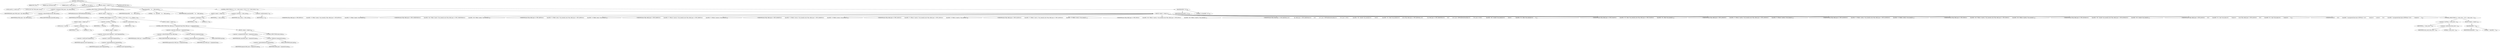 digraph "_TIFFPrintField" {  
"3133" [label = <(METHOD,_TIFFPrintField)<SUB>75</SUB>> ]
"3134" [label = <(PARAM,FILE *fd)<SUB>75</SUB>> ]
"3135" [label = <(PARAM,const TIFFField *fip)<SUB>75</SUB>> ]
"3136" [label = <(PARAM,uint32_t value_count)<SUB>76</SUB>> ]
"3137" [label = <(PARAM,void *raw_data)<SUB>76</SUB>> ]
"3138" [label = <(BLOCK,&lt;empty&gt;,&lt;empty&gt;)<SUB>77</SUB>> ]
"3139" [label = <(LOCAL,uint32_t j: uint32_t)<SUB>78</SUB>> ]
"3140" [label = <(LOCAL,const char* field_name: char)<SUB>82</SUB>> ]
"3141" [label = <(&lt;operator&gt;.assignment,*field_name = fip-&gt;field_name)<SUB>82</SUB>> ]
"3142" [label = <(IDENTIFIER,field_name,*field_name = fip-&gt;field_name)<SUB>82</SUB>> ]
"3143" [label = <(&lt;operator&gt;.indirectFieldAccess,fip-&gt;field_name)<SUB>82</SUB>> ]
"3144" [label = <(IDENTIFIER,fip,*field_name = fip-&gt;field_name)<SUB>82</SUB>> ]
"3145" [label = <(FIELD_IDENTIFIER,field_name,field_name)<SUB>82</SUB>> ]
"3146" [label = <(CONTROL_STRUCTURE,if (TIFFFieldIsAnonymous(fip)),if (TIFFFieldIsAnonymous(fip)))<SUB>83</SUB>> ]
"3147" [label = <(TIFFFieldIsAnonymous,TIFFFieldIsAnonymous(fip))<SUB>83</SUB>> ]
"3148" [label = <(IDENTIFIER,fip,TIFFFieldIsAnonymous(fip))<SUB>83</SUB>> ]
"3149" [label = <(BLOCK,&lt;empty&gt;,&lt;empty&gt;)<SUB>84</SUB>> ]
"3150" [label = <(CONTROL_STRUCTURE,for (size_t i = 0;i &lt; NTAGS;++i),for (size_t i = 0;i &lt; NTAGS;++i))<SUB>85</SUB>> ]
"3151" [label = <(BLOCK,&lt;empty&gt;,&lt;empty&gt;)<SUB>85</SUB>> ]
"3152" [label = <(LOCAL,size_t i: size_t)<SUB>85</SUB>> ]
"3153" [label = <(&lt;operator&gt;.assignment,i = 0)<SUB>85</SUB>> ]
"3154" [label = <(IDENTIFIER,i,i = 0)<SUB>85</SUB>> ]
"3155" [label = <(LITERAL,0,i = 0)<SUB>85</SUB>> ]
"3156" [label = <(&lt;operator&gt;.lessThan,i &lt; NTAGS)<SUB>85</SUB>> ]
"3157" [label = <(IDENTIFIER,i,i &lt; NTAGS)<SUB>85</SUB>> ]
"3158" [label = <(NTAGS,NTAGS)<SUB>85</SUB>> ]
"3159" [label = <(BLOCK,&lt;empty&gt;,&lt;empty&gt;)> ]
"3160" [label = <(&lt;operator&gt;.division,sizeof (tagnames) / sizeof (tagnames[0]))<SUB>85</SUB>> ]
"3161" [label = <(&lt;operator&gt;.sizeOf,sizeof (tagnames))<SUB>85</SUB>> ]
"3162" [label = <(IDENTIFIER,tagnames,sizeof (tagnames))<SUB>85</SUB>> ]
"3163" [label = <(&lt;operator&gt;.sizeOf,sizeof (tagnames[0]))<SUB>85</SUB>> ]
"3164" [label = <(&lt;operator&gt;.indirectIndexAccess,tagnames[0])<SUB>85</SUB>> ]
"3165" [label = <(IDENTIFIER,tagnames,sizeof (tagnames[0]))<SUB>85</SUB>> ]
"3166" [label = <(LITERAL,0,sizeof (tagnames[0]))<SUB>85</SUB>> ]
"3167" [label = <(&lt;operator&gt;.preIncrement,++i)<SUB>85</SUB>> ]
"3168" [label = <(IDENTIFIER,i,++i)<SUB>85</SUB>> ]
"3169" [label = <(BLOCK,&lt;empty&gt;,&lt;empty&gt;)<SUB>86</SUB>> ]
"3170" [label = <(CONTROL_STRUCTURE,if (fip-&gt;field_tag == tagnames[i].tag),if (fip-&gt;field_tag == tagnames[i].tag))<SUB>87</SUB>> ]
"3171" [label = <(&lt;operator&gt;.equals,fip-&gt;field_tag == tagnames[i].tag)<SUB>87</SUB>> ]
"3172" [label = <(&lt;operator&gt;.indirectFieldAccess,fip-&gt;field_tag)<SUB>87</SUB>> ]
"3173" [label = <(IDENTIFIER,fip,fip-&gt;field_tag == tagnames[i].tag)<SUB>87</SUB>> ]
"3174" [label = <(FIELD_IDENTIFIER,field_tag,field_tag)<SUB>87</SUB>> ]
"3175" [label = <(&lt;operator&gt;.fieldAccess,tagnames[i].tag)<SUB>87</SUB>> ]
"3176" [label = <(&lt;operator&gt;.indirectIndexAccess,tagnames[i])<SUB>87</SUB>> ]
"3177" [label = <(IDENTIFIER,tagnames,fip-&gt;field_tag == tagnames[i].tag)<SUB>87</SUB>> ]
"3178" [label = <(IDENTIFIER,i,fip-&gt;field_tag == tagnames[i].tag)<SUB>87</SUB>> ]
"3179" [label = <(FIELD_IDENTIFIER,tag,tag)<SUB>87</SUB>> ]
"3180" [label = <(BLOCK,&lt;empty&gt;,&lt;empty&gt;)<SUB>88</SUB>> ]
"3181" [label = <(&lt;operator&gt;.assignment,field_name = tagnames[i].name)<SUB>89</SUB>> ]
"3182" [label = <(IDENTIFIER,field_name,field_name = tagnames[i].name)<SUB>89</SUB>> ]
"3183" [label = <(&lt;operator&gt;.fieldAccess,tagnames[i].name)<SUB>89</SUB>> ]
"3184" [label = <(&lt;operator&gt;.indirectIndexAccess,tagnames[i])<SUB>89</SUB>> ]
"3185" [label = <(IDENTIFIER,tagnames,field_name = tagnames[i].name)<SUB>89</SUB>> ]
"3186" [label = <(IDENTIFIER,i,field_name = tagnames[i].name)<SUB>89</SUB>> ]
"3187" [label = <(FIELD_IDENTIFIER,name,name)<SUB>89</SUB>> ]
"3188" [label = <(CONTROL_STRUCTURE,break;,break;)<SUB>90</SUB>> ]
"3189" [label = <(fprintf,fprintf(fd, &quot;  %s: &quot;, field_name))<SUB>94</SUB>> ]
"3190" [label = <(IDENTIFIER,fd,fprintf(fd, &quot;  %s: &quot;, field_name))<SUB>94</SUB>> ]
"3191" [label = <(LITERAL,&quot;  %s: &quot;,fprintf(fd, &quot;  %s: &quot;, field_name))<SUB>94</SUB>> ]
"3192" [label = <(IDENTIFIER,field_name,fprintf(fd, &quot;  %s: &quot;, field_name))<SUB>94</SUB>> ]
"3193" [label = <(CONTROL_STRUCTURE,for (j = 0;j &lt; value_count;j++),for (j = 0;j &lt; value_count;j++))<SUB>96</SUB>> ]
"3194" [label = <(BLOCK,&lt;empty&gt;,&lt;empty&gt;)<SUB>96</SUB>> ]
"3195" [label = <(&lt;operator&gt;.assignment,j = 0)<SUB>96</SUB>> ]
"3196" [label = <(IDENTIFIER,j,j = 0)<SUB>96</SUB>> ]
"3197" [label = <(LITERAL,0,j = 0)<SUB>96</SUB>> ]
"3198" [label = <(&lt;operator&gt;.lessThan,j &lt; value_count)<SUB>96</SUB>> ]
"3199" [label = <(IDENTIFIER,j,j &lt; value_count)<SUB>96</SUB>> ]
"3200" [label = <(IDENTIFIER,value_count,j &lt; value_count)<SUB>96</SUB>> ]
"3201" [label = <(&lt;operator&gt;.postIncrement,j++)<SUB>96</SUB>> ]
"3202" [label = <(IDENTIFIER,j,j++)<SUB>96</SUB>> ]
"3203" [label = <(BLOCK,&lt;empty&gt;,&lt;empty&gt;)<SUB>97</SUB>> ]
"3204" [label = <(UNKNOWN,if (fip-&gt;field_type == TIFF_BYTE)\012            fprintf(fd, &quot;%&quot; PRIu8, ((uint8_t *)raw_data)[j]);,if (fip-&gt;field_type == TIFF_BYTE)\012            fprintf(fd, &quot;%&quot; PRIu8, ((uint8_t *)raw_data)[j]);)<SUB>98</SUB>> ]
"3205" [label = <(UNKNOWN,else if (fip-&gt;field_type == TIFF_UNDEFINED)\012            fprintf(fd, &quot;0x%&quot; PRIx8, ((uint8_t *)raw_data)[j]);,else if (fip-&gt;field_type == TIFF_UNDEFINED)\012            fprintf(fd, &quot;0x%&quot; PRIx8, ((uint8_t *)raw_data)[j]);)<SUB>100</SUB>> ]
"3206" [label = <(UNKNOWN,else if (fip-&gt;field_type == TIFF_SBYTE)\012            fprintf(fd, &quot;%&quot; PRId8, ((int8_t *)raw_data)[j]);,else if (fip-&gt;field_type == TIFF_SBYTE)\012            fprintf(fd, &quot;%&quot; PRId8, ((int8_t *)raw_data)[j]);)<SUB>102</SUB>> ]
"3207" [label = <(UNKNOWN,else if (fip-&gt;field_type == TIFF_SHORT)\012            fprintf(fd, &quot;%&quot; PRIu16, ((uint16_t *)raw_data)[j]);,else if (fip-&gt;field_type == TIFF_SHORT)\012            fprintf(fd, &quot;%&quot; PRIu16, ((uint16_t *)raw_data)[j]);)<SUB>104</SUB>> ]
"3208" [label = <(UNKNOWN,else if (fip-&gt;field_type == TIFF_SSHORT)\012            fprintf(fd, &quot;%&quot; PRId16, ((int16_t *)raw_data)[j]);,else if (fip-&gt;field_type == TIFF_SSHORT)\012            fprintf(fd, &quot;%&quot; PRId16, ((int16_t *)raw_data)[j]);)<SUB>106</SUB>> ]
"3209" [label = <(UNKNOWN,else if (fip-&gt;field_type == TIFF_LONG)\012            fprintf(fd, &quot;%&quot; PRIu32, ((uint32_t *)raw_data)[j]);,else if (fip-&gt;field_type == TIFF_LONG)\012            fprintf(fd, &quot;%&quot; PRIu32, ((uint32_t *)raw_data)[j]);)<SUB>108</SUB>> ]
"3210" [label = <(UNKNOWN,else if (fip-&gt;field_type == TIFF_SLONG)\012            fprintf(fd, &quot;%&quot; PRId32, ((int32_t *)raw_data)[j]);,else if (fip-&gt;field_type == TIFF_SLONG)\012            fprintf(fd, &quot;%&quot; PRId32, ((int32_t *)raw_data)[j]);)<SUB>110</SUB>> ]
"3211" [label = <(UNKNOWN,else if (fip-&gt;field_type == TIFF_IFD)\012            fprintf(fd, &quot;0x%&quot; PRIx32, ((uint32_t *)raw_data)[j]);,else if (fip-&gt;field_type == TIFF_IFD)\012            fprintf(fd, &quot;0x%&quot; PRIx32, ((uint32_t *)raw_data)[j]);)<SUB>112</SUB>> ]
"3212" [label = <(UNKNOWN,else if (fip-&gt;field_type == TIFF_RATIONAL ||\012                 fip-&gt;field_type == TIFF_SRATIONAL)\012        {\012            int tv_size = TIFFFieldSetGetSize(fip);\012            if (tv_size == 8)\012                fprintf(fd, &quot;%lf&quot;, ((double *)raw_data)[j]);\012            else\012                fprintf(fd, &quot;%f&quot;, ((float *)raw_data)[j]);\012        },else if (fip-&gt;field_type == TIFF_RATIONAL ||\012                 fip-&gt;field_type == TIFF_SRATIONAL)\012        {\012            int tv_size = TIFFFieldSetGetSize(fip);\012            if (tv_size == 8)\012                fprintf(fd, &quot;%lf&quot;, ((double *)raw_data)[j]);\012            else\012                fprintf(fd, &quot;%f&quot;, ((float *)raw_data)[j]);\012        })<SUB>114</SUB>> ]
"3213" [label = <(UNKNOWN,else if (fip-&gt;field_type == TIFF_FLOAT)\012            fprintf(fd, &quot;%f&quot;, ((float *)raw_data)[j]);,else if (fip-&gt;field_type == TIFF_FLOAT)\012            fprintf(fd, &quot;%f&quot;, ((float *)raw_data)[j]);)<SUB>123</SUB>> ]
"3214" [label = <(UNKNOWN,else if (fip-&gt;field_type == TIFF_LONG8)\012            fprintf(fd, &quot;%&quot; PRIu64, ((uint64_t *)raw_data)[j]);,else if (fip-&gt;field_type == TIFF_LONG8)\012            fprintf(fd, &quot;%&quot; PRIu64, ((uint64_t *)raw_data)[j]);)<SUB>125</SUB>> ]
"3215" [label = <(UNKNOWN,else if (fip-&gt;field_type == TIFF_SLONG8)\012            fprintf(fd, &quot;%&quot; PRId64, ((int64_t *)raw_data)[j]);,else if (fip-&gt;field_type == TIFF_SLONG8)\012            fprintf(fd, &quot;%&quot; PRId64, ((int64_t *)raw_data)[j]);)<SUB>127</SUB>> ]
"3216" [label = <(UNKNOWN,else if (fip-&gt;field_type == TIFF_IFD8)\012            fprintf(fd, &quot;0x%&quot; PRIx64, ((uint64_t *)raw_data)[j]);,else if (fip-&gt;field_type == TIFF_IFD8)\012            fprintf(fd, &quot;0x%&quot; PRIx64, ((uint64_t *)raw_data)[j]);)<SUB>129</SUB>> ]
"3217" [label = <(UNKNOWN,else if (fip-&gt;field_type == TIFF_DOUBLE)\012            fprintf(fd, &quot;%lf&quot;, ((double *)raw_data)[j]);,else if (fip-&gt;field_type == TIFF_DOUBLE)\012            fprintf(fd, &quot;%lf&quot;, ((double *)raw_data)[j]);)<SUB>131</SUB>> ]
"3218" [label = <(UNKNOWN,else if (fip-&gt;field_type == TIFF_ASCII)\012        {\012            fprintf(fd, &quot;%s&quot;, (char *)raw_data);\012            break;\012        },else if (fip-&gt;field_type == TIFF_ASCII)\012        {\012            fprintf(fd, &quot;%s&quot;, (char *)raw_data);\012            break;\012        })<SUB>133</SUB>> ]
"3219" [label = <(UNKNOWN,else\012        {\012            fprintf(fd, &quot;&lt;unsupported data type in TIFFPrint&gt;&quot;);\012            break;\012        },else\012        {\012            fprintf(fd, &quot;&lt;unsupported data type in TIFFPrint&gt;&quot;);\012            break;\012        })<SUB>138</SUB>> ]
"3220" [label = <(CONTROL_STRUCTURE,if (j &lt; value_count - 1),if (j &lt; value_count - 1))<SUB>144</SUB>> ]
"3221" [label = <(&lt;operator&gt;.lessThan,j &lt; value_count - 1)<SUB>144</SUB>> ]
"3222" [label = <(IDENTIFIER,j,j &lt; value_count - 1)<SUB>144</SUB>> ]
"3223" [label = <(&lt;operator&gt;.subtraction,value_count - 1)<SUB>144</SUB>> ]
"3224" [label = <(IDENTIFIER,value_count,value_count - 1)<SUB>144</SUB>> ]
"3225" [label = <(LITERAL,1,value_count - 1)<SUB>144</SUB>> ]
"3226" [label = <(BLOCK,&lt;empty&gt;,&lt;empty&gt;)<SUB>145</SUB>> ]
"3227" [label = <(fprintf,fprintf(fd, &quot;,&quot;))<SUB>145</SUB>> ]
"3228" [label = <(IDENTIFIER,fd,fprintf(fd, &quot;,&quot;))<SUB>145</SUB>> ]
"3229" [label = <(LITERAL,&quot;,&quot;,fprintf(fd, &quot;,&quot;))<SUB>145</SUB>> ]
"3230" [label = <(fprintf,fprintf(fd, &quot;\n&quot;))<SUB>148</SUB>> ]
"3231" [label = <(IDENTIFIER,fd,fprintf(fd, &quot;\n&quot;))<SUB>148</SUB>> ]
"3232" [label = <(LITERAL,&quot;\n&quot;,fprintf(fd, &quot;\n&quot;))<SUB>148</SUB>> ]
"3233" [label = <(METHOD_RETURN,void)<SUB>75</SUB>> ]
  "3133" -> "3134" 
  "3133" -> "3135" 
  "3133" -> "3136" 
  "3133" -> "3137" 
  "3133" -> "3138" 
  "3133" -> "3233" 
  "3138" -> "3139" 
  "3138" -> "3140" 
  "3138" -> "3141" 
  "3138" -> "3146" 
  "3138" -> "3189" 
  "3138" -> "3193" 
  "3138" -> "3230" 
  "3141" -> "3142" 
  "3141" -> "3143" 
  "3143" -> "3144" 
  "3143" -> "3145" 
  "3146" -> "3147" 
  "3146" -> "3149" 
  "3147" -> "3148" 
  "3149" -> "3150" 
  "3150" -> "3151" 
  "3150" -> "3156" 
  "3150" -> "3167" 
  "3150" -> "3169" 
  "3151" -> "3152" 
  "3151" -> "3153" 
  "3153" -> "3154" 
  "3153" -> "3155" 
  "3156" -> "3157" 
  "3156" -> "3158" 
  "3158" -> "3159" 
  "3159" -> "3160" 
  "3160" -> "3161" 
  "3160" -> "3163" 
  "3161" -> "3162" 
  "3163" -> "3164" 
  "3164" -> "3165" 
  "3164" -> "3166" 
  "3167" -> "3168" 
  "3169" -> "3170" 
  "3170" -> "3171" 
  "3170" -> "3180" 
  "3171" -> "3172" 
  "3171" -> "3175" 
  "3172" -> "3173" 
  "3172" -> "3174" 
  "3175" -> "3176" 
  "3175" -> "3179" 
  "3176" -> "3177" 
  "3176" -> "3178" 
  "3180" -> "3181" 
  "3180" -> "3188" 
  "3181" -> "3182" 
  "3181" -> "3183" 
  "3183" -> "3184" 
  "3183" -> "3187" 
  "3184" -> "3185" 
  "3184" -> "3186" 
  "3189" -> "3190" 
  "3189" -> "3191" 
  "3189" -> "3192" 
  "3193" -> "3194" 
  "3193" -> "3198" 
  "3193" -> "3201" 
  "3193" -> "3203" 
  "3194" -> "3195" 
  "3195" -> "3196" 
  "3195" -> "3197" 
  "3198" -> "3199" 
  "3198" -> "3200" 
  "3201" -> "3202" 
  "3203" -> "3204" 
  "3203" -> "3205" 
  "3203" -> "3206" 
  "3203" -> "3207" 
  "3203" -> "3208" 
  "3203" -> "3209" 
  "3203" -> "3210" 
  "3203" -> "3211" 
  "3203" -> "3212" 
  "3203" -> "3213" 
  "3203" -> "3214" 
  "3203" -> "3215" 
  "3203" -> "3216" 
  "3203" -> "3217" 
  "3203" -> "3218" 
  "3203" -> "3219" 
  "3203" -> "3220" 
  "3220" -> "3221" 
  "3220" -> "3226" 
  "3221" -> "3222" 
  "3221" -> "3223" 
  "3223" -> "3224" 
  "3223" -> "3225" 
  "3226" -> "3227" 
  "3227" -> "3228" 
  "3227" -> "3229" 
  "3230" -> "3231" 
  "3230" -> "3232" 
}
